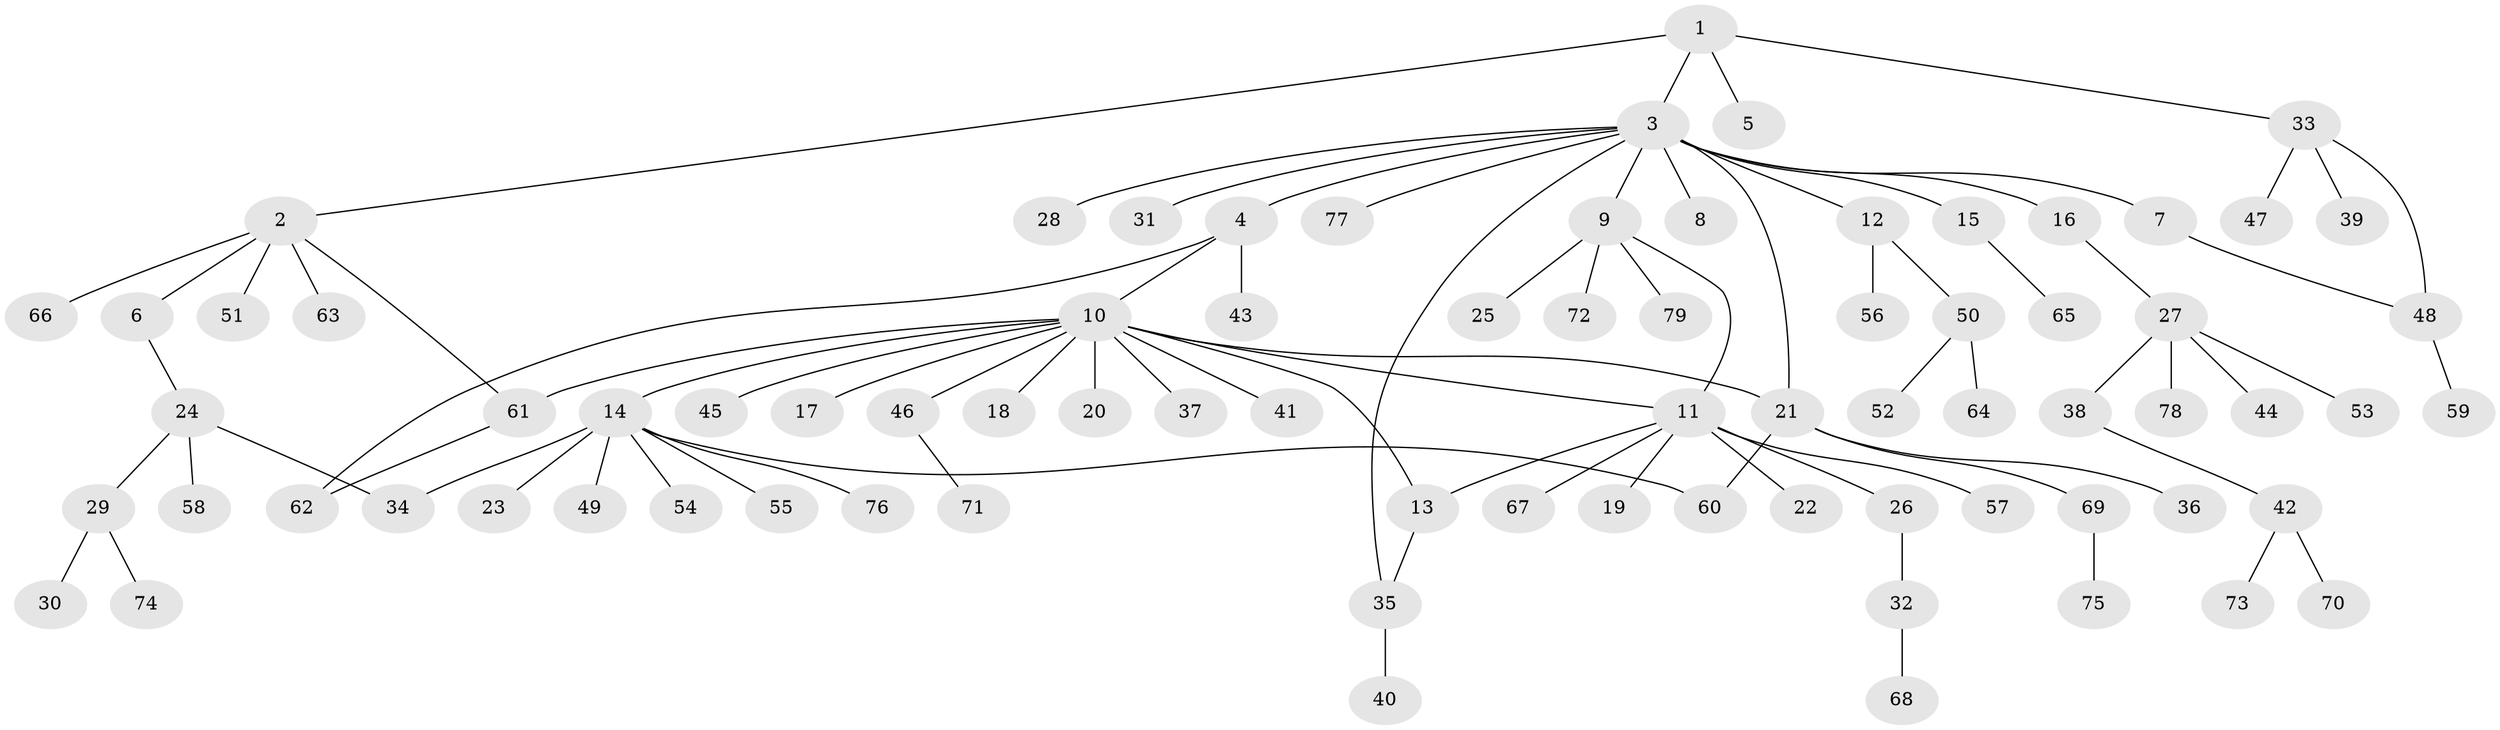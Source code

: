 // Generated by graph-tools (version 1.1) at 2025/47/03/09/25 04:47:32]
// undirected, 79 vertices, 87 edges
graph export_dot {
graph [start="1"]
  node [color=gray90,style=filled];
  1;
  2;
  3;
  4;
  5;
  6;
  7;
  8;
  9;
  10;
  11;
  12;
  13;
  14;
  15;
  16;
  17;
  18;
  19;
  20;
  21;
  22;
  23;
  24;
  25;
  26;
  27;
  28;
  29;
  30;
  31;
  32;
  33;
  34;
  35;
  36;
  37;
  38;
  39;
  40;
  41;
  42;
  43;
  44;
  45;
  46;
  47;
  48;
  49;
  50;
  51;
  52;
  53;
  54;
  55;
  56;
  57;
  58;
  59;
  60;
  61;
  62;
  63;
  64;
  65;
  66;
  67;
  68;
  69;
  70;
  71;
  72;
  73;
  74;
  75;
  76;
  77;
  78;
  79;
  1 -- 2;
  1 -- 3;
  1 -- 5;
  1 -- 33;
  2 -- 6;
  2 -- 51;
  2 -- 61;
  2 -- 63;
  2 -- 66;
  3 -- 4;
  3 -- 7;
  3 -- 8;
  3 -- 9;
  3 -- 12;
  3 -- 15;
  3 -- 16;
  3 -- 21;
  3 -- 28;
  3 -- 31;
  3 -- 35;
  3 -- 77;
  4 -- 10;
  4 -- 43;
  4 -- 62;
  6 -- 24;
  7 -- 48;
  9 -- 11;
  9 -- 25;
  9 -- 72;
  9 -- 79;
  10 -- 11;
  10 -- 13;
  10 -- 14;
  10 -- 17;
  10 -- 18;
  10 -- 20;
  10 -- 21;
  10 -- 37;
  10 -- 41;
  10 -- 45;
  10 -- 46;
  10 -- 61;
  11 -- 13;
  11 -- 19;
  11 -- 22;
  11 -- 26;
  11 -- 57;
  11 -- 67;
  12 -- 50;
  12 -- 56;
  13 -- 35;
  14 -- 23;
  14 -- 34;
  14 -- 49;
  14 -- 54;
  14 -- 55;
  14 -- 60;
  14 -- 76;
  15 -- 65;
  16 -- 27;
  21 -- 36;
  21 -- 60;
  21 -- 69;
  24 -- 29;
  24 -- 34;
  24 -- 58;
  26 -- 32;
  27 -- 38;
  27 -- 44;
  27 -- 53;
  27 -- 78;
  29 -- 30;
  29 -- 74;
  32 -- 68;
  33 -- 39;
  33 -- 47;
  33 -- 48;
  35 -- 40;
  38 -- 42;
  42 -- 70;
  42 -- 73;
  46 -- 71;
  48 -- 59;
  50 -- 52;
  50 -- 64;
  61 -- 62;
  69 -- 75;
}
